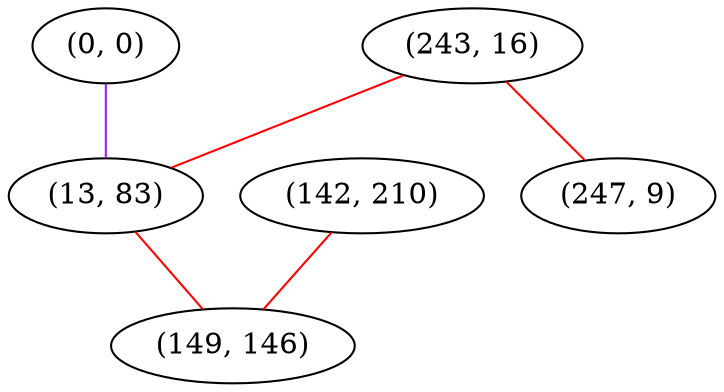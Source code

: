 graph "" {
"(0, 0)";
"(243, 16)";
"(142, 210)";
"(247, 9)";
"(13, 83)";
"(149, 146)";
"(0, 0)" -- "(13, 83)"  [color=purple, key=0, weight=4];
"(243, 16)" -- "(247, 9)"  [color=red, key=0, weight=1];
"(243, 16)" -- "(13, 83)"  [color=red, key=0, weight=1];
"(142, 210)" -- "(149, 146)"  [color=red, key=0, weight=1];
"(13, 83)" -- "(149, 146)"  [color=red, key=0, weight=1];
}
